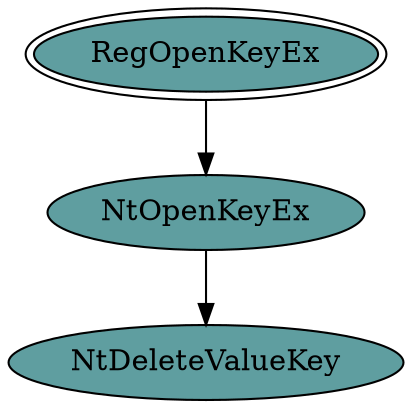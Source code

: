 digraph "./REPORTS/6151/API_PER_CATEGORY/RegDeleteKeyValue.exe_4868_Registry_API_per_Category_Transition_Matrix" {
	RegOpenKeyEx [label=RegOpenKeyEx fillcolor=cadetblue peripheries=2 style=filled]
	NtOpenKeyEx [label=NtOpenKeyEx fillcolor=cadetblue style=filled]
	RegOpenKeyEx -> NtOpenKeyEx [label=""]
	NtDeleteValueKey [label=NtDeleteValueKey fillcolor=cadetblue style=filled]
	NtOpenKeyEx -> NtDeleteValueKey [label=""]
}
